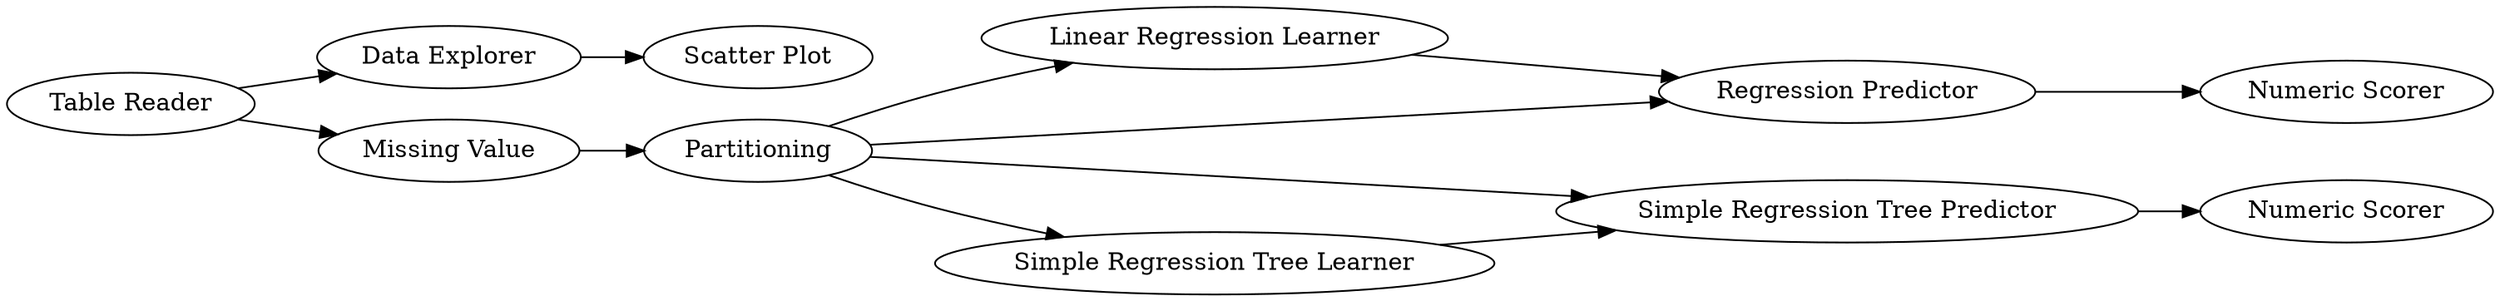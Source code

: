 digraph {
	"-2931887665690677714_3" [label="Scatter Plot"]
	"-2931887665690677714_11" [label="Numeric Scorer"]
	"-2931887665690677714_5" [label="Linear Regression Learner"]
	"-2931887665690677714_8" [label="Numeric Scorer"]
	"-2931887665690677714_7" [label=Partitioning]
	"-2931887665690677714_6" [label="Regression Predictor"]
	"-2931887665690677714_2" [label="Data Explorer"]
	"-2931887665690677714_10" [label="Simple Regression Tree Predictor"]
	"-2931887665690677714_1" [label="Table Reader"]
	"-2931887665690677714_9" [label="Simple Regression Tree Learner"]
	"-2931887665690677714_4" [label="Missing Value"]
	"-2931887665690677714_5" -> "-2931887665690677714_6"
	"-2931887665690677714_9" -> "-2931887665690677714_10"
	"-2931887665690677714_1" -> "-2931887665690677714_4"
	"-2931887665690677714_7" -> "-2931887665690677714_9"
	"-2931887665690677714_2" -> "-2931887665690677714_3"
	"-2931887665690677714_1" -> "-2931887665690677714_2"
	"-2931887665690677714_6" -> "-2931887665690677714_8"
	"-2931887665690677714_4" -> "-2931887665690677714_7"
	"-2931887665690677714_7" -> "-2931887665690677714_10"
	"-2931887665690677714_10" -> "-2931887665690677714_11"
	"-2931887665690677714_7" -> "-2931887665690677714_6"
	"-2931887665690677714_7" -> "-2931887665690677714_5"
	rankdir=LR
}
